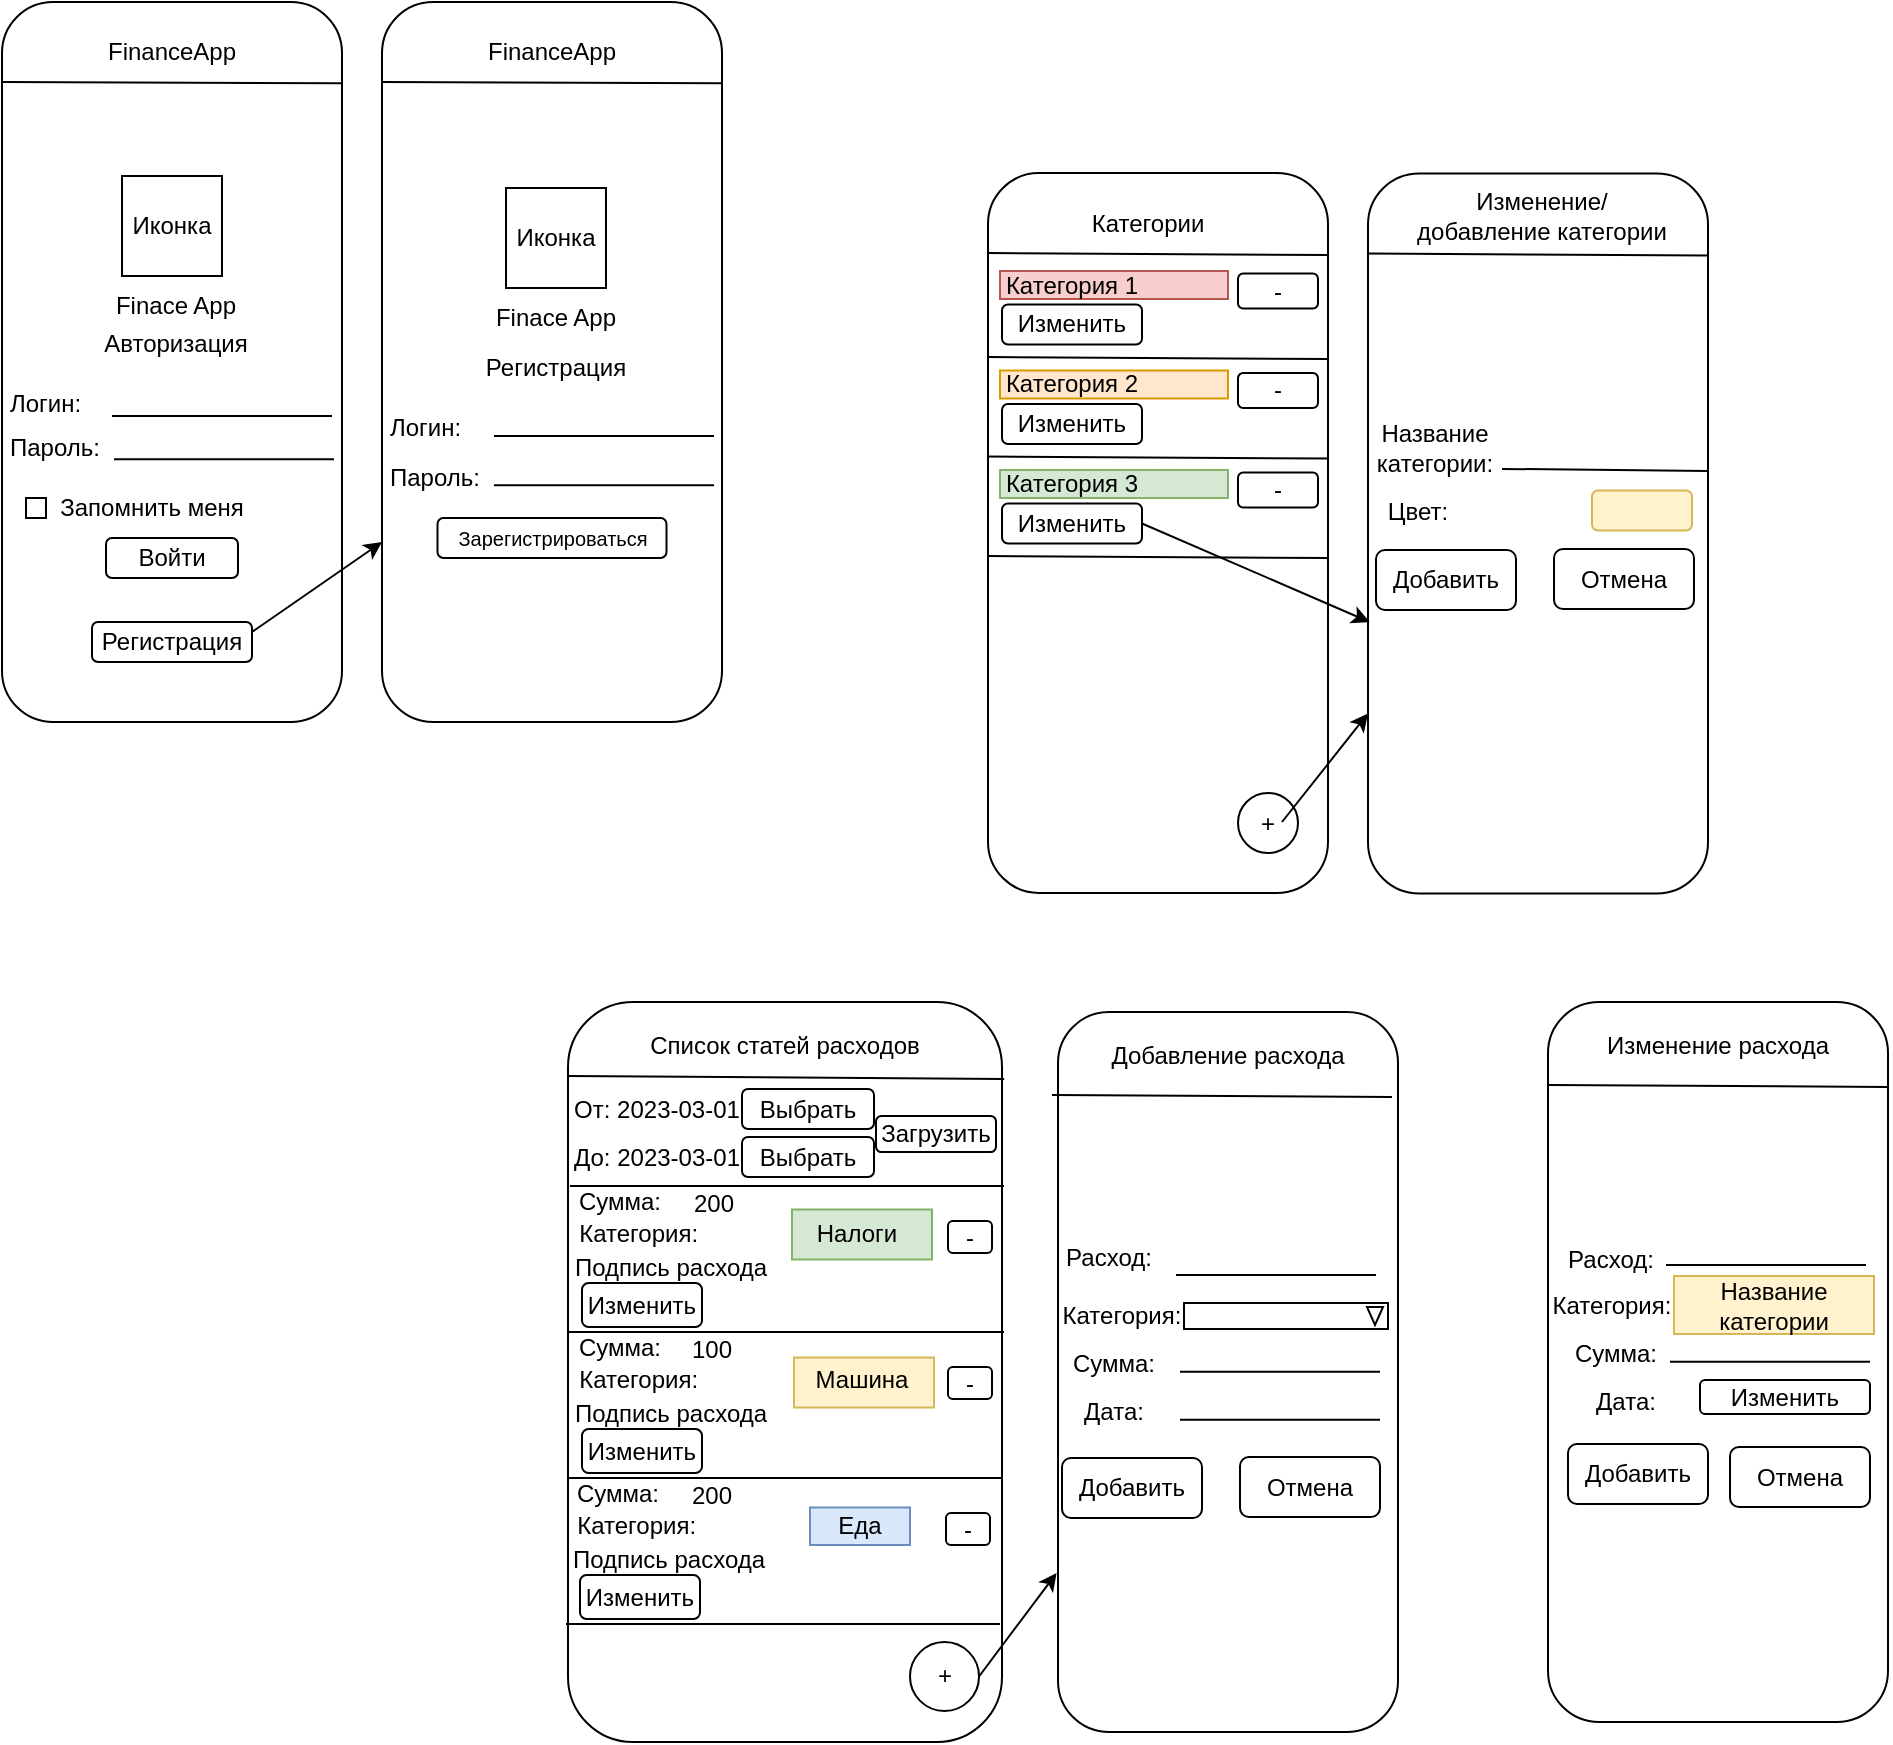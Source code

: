 <mxfile version="21.0.6" type="device"><diagram name="Страница 1" id="N5bdf9bOgJ2A8Zkyyaok"><mxGraphModel dx="1982" dy="639" grid="1" gridSize="10" guides="1" tooltips="1" connect="1" arrows="1" fold="1" page="1" pageScale="1" pageWidth="827" pageHeight="1169" math="0" shadow="0"><root><mxCell id="0"/><mxCell id="1" parent="0"/><mxCell id="gURE2mWZEyqp47Jh8NUl-1" value="" style="rounded=1;whiteSpace=wrap;html=1;" vertex="1" parent="1"><mxGeometry x="103" y="540" width="217" height="370" as="geometry"/></mxCell><mxCell id="gURE2mWZEyqp47Jh8NUl-40" value="" style="rounded=0;whiteSpace=wrap;html=1;fillColor=#fff2cc;strokeColor=#d6b656;" vertex="1" parent="1"><mxGeometry x="216" y="717.75" width="70" height="25" as="geometry"/></mxCell><mxCell id="gURE2mWZEyqp47Jh8NUl-19" value="" style="rounded=0;whiteSpace=wrap;html=1;fillColor=#d5e8d4;strokeColor=#82b366;" vertex="1" parent="1"><mxGeometry x="215" y="643.75" width="70" height="25" as="geometry"/></mxCell><mxCell id="RYYy67QemF9kEV3QlnQ8-1" value="" style="rounded=1;whiteSpace=wrap;html=1;" parent="1" vertex="1"><mxGeometry x="313" y="125.5" width="170" height="360" as="geometry"/></mxCell><mxCell id="RYYy67QemF9kEV3QlnQ8-12" value="" style="rounded=0;whiteSpace=wrap;html=1;fillColor=#f8cecc;strokeColor=#b85450;" parent="1" vertex="1"><mxGeometry x="319" y="174.5" width="114" height="14" as="geometry"/></mxCell><mxCell id="t5TqKyI0x6EcuGY_vw2v-1" value="" style="rounded=1;whiteSpace=wrap;html=1;" parent="1" vertex="1"><mxGeometry x="-180" y="40" width="170" height="360" as="geometry"/></mxCell><mxCell id="t5TqKyI0x6EcuGY_vw2v-2" value="" style="endArrow=none;html=1;rounded=0;exitX=1.001;exitY=0.113;exitDx=0;exitDy=0;exitPerimeter=0;" parent="1" source="t5TqKyI0x6EcuGY_vw2v-1" edge="1"><mxGeometry width="50" height="50" relative="1" as="geometry"><mxPoint x="-70" y="80" as="sourcePoint"/><mxPoint x="-180" y="80" as="targetPoint"/></mxGeometry></mxCell><mxCell id="t5TqKyI0x6EcuGY_vw2v-3" value="FinanceApp" style="text;html=1;strokeColor=none;fillColor=none;align=center;verticalAlign=middle;whiteSpace=wrap;rounded=0;" parent="1" vertex="1"><mxGeometry x="-125" y="50" width="60" height="30" as="geometry"/></mxCell><mxCell id="t5TqKyI0x6EcuGY_vw2v-4" value="" style="rounded=0;whiteSpace=wrap;html=1;" parent="1" vertex="1"><mxGeometry x="-120" y="127" width="50" height="50" as="geometry"/></mxCell><mxCell id="t5TqKyI0x6EcuGY_vw2v-5" value="Finace App" style="text;html=1;strokeColor=none;fillColor=none;align=center;verticalAlign=middle;whiteSpace=wrap;rounded=0;" parent="1" vertex="1"><mxGeometry x="-138" y="177" width="90" height="30" as="geometry"/></mxCell><mxCell id="t5TqKyI0x6EcuGY_vw2v-6" value="Авторизация" style="text;html=1;strokeColor=none;fillColor=none;align=center;verticalAlign=middle;whiteSpace=wrap;rounded=0;" parent="1" vertex="1"><mxGeometry x="-138" y="196" width="90" height="30" as="geometry"/></mxCell><mxCell id="t5TqKyI0x6EcuGY_vw2v-7" value="Логин:" style="text;html=1;strokeColor=none;fillColor=none;align=left;verticalAlign=middle;whiteSpace=wrap;rounded=0;" parent="1" vertex="1"><mxGeometry x="-178" y="226" width="60" height="30" as="geometry"/></mxCell><mxCell id="t5TqKyI0x6EcuGY_vw2v-8" value="Пароль:" style="text;html=1;strokeColor=none;fillColor=none;align=left;verticalAlign=middle;whiteSpace=wrap;rounded=0;" parent="1" vertex="1"><mxGeometry x="-178" y="248" width="60" height="30" as="geometry"/></mxCell><mxCell id="t5TqKyI0x6EcuGY_vw2v-9" value="" style="endArrow=none;html=1;rounded=0;" parent="1" edge="1"><mxGeometry width="50" height="50" relative="1" as="geometry"><mxPoint x="-124" y="268.66" as="sourcePoint"/><mxPoint x="-14" y="268.66" as="targetPoint"/></mxGeometry></mxCell><mxCell id="t5TqKyI0x6EcuGY_vw2v-10" value="" style="endArrow=none;html=1;rounded=0;" parent="1" edge="1"><mxGeometry width="50" height="50" relative="1" as="geometry"><mxPoint x="-125" y="247" as="sourcePoint"/><mxPoint x="-15" y="247" as="targetPoint"/></mxGeometry></mxCell><mxCell id="t5TqKyI0x6EcuGY_vw2v-11" value="" style="rounded=0;whiteSpace=wrap;html=1;" parent="1" vertex="1"><mxGeometry x="-168" y="288" width="10" height="10" as="geometry"/></mxCell><mxCell id="t5TqKyI0x6EcuGY_vw2v-12" value="Запомнить меня" style="text;html=1;align=center;verticalAlign=middle;whiteSpace=wrap;rounded=0;" parent="1" vertex="1"><mxGeometry x="-160" y="278" width="110" height="30" as="geometry"/></mxCell><mxCell id="t5TqKyI0x6EcuGY_vw2v-13" value="Войти" style="rounded=1;whiteSpace=wrap;html=1;" parent="1" vertex="1"><mxGeometry x="-128" y="308" width="66" height="20" as="geometry"/></mxCell><mxCell id="t5TqKyI0x6EcuGY_vw2v-14" value="Регистрация" style="rounded=1;whiteSpace=wrap;html=1;" parent="1" vertex="1"><mxGeometry x="-135" y="350" width="80" height="20" as="geometry"/></mxCell><mxCell id="t5TqKyI0x6EcuGY_vw2v-15" value="" style="rounded=1;whiteSpace=wrap;html=1;" parent="1" vertex="1"><mxGeometry x="10" y="40" width="170" height="360" as="geometry"/></mxCell><mxCell id="t5TqKyI0x6EcuGY_vw2v-16" value="" style="endArrow=none;html=1;rounded=0;exitX=1.001;exitY=0.113;exitDx=0;exitDy=0;exitPerimeter=0;" parent="1" source="t5TqKyI0x6EcuGY_vw2v-15" edge="1"><mxGeometry width="50" height="50" relative="1" as="geometry"><mxPoint x="120" y="80" as="sourcePoint"/><mxPoint x="10" y="80" as="targetPoint"/></mxGeometry></mxCell><mxCell id="t5TqKyI0x6EcuGY_vw2v-17" value="FinanceApp" style="text;html=1;strokeColor=none;fillColor=none;align=center;verticalAlign=middle;whiteSpace=wrap;rounded=0;" parent="1" vertex="1"><mxGeometry x="65" y="50" width="60" height="30" as="geometry"/></mxCell><mxCell id="t5TqKyI0x6EcuGY_vw2v-18" value="" style="rounded=0;whiteSpace=wrap;html=1;" parent="1" vertex="1"><mxGeometry x="72" y="133" width="50" height="50" as="geometry"/></mxCell><mxCell id="t5TqKyI0x6EcuGY_vw2v-19" value="Finace App" style="text;html=1;strokeColor=none;fillColor=none;align=center;verticalAlign=middle;whiteSpace=wrap;rounded=0;" parent="1" vertex="1"><mxGeometry x="52" y="183" width="90" height="30" as="geometry"/></mxCell><mxCell id="t5TqKyI0x6EcuGY_vw2v-20" value="Регистрация" style="text;html=1;strokeColor=none;fillColor=none;align=center;verticalAlign=middle;whiteSpace=wrap;rounded=0;" parent="1" vertex="1"><mxGeometry x="52" y="208" width="90" height="30" as="geometry"/></mxCell><mxCell id="t5TqKyI0x6EcuGY_vw2v-21" value="Логин:" style="text;html=1;strokeColor=none;fillColor=none;align=left;verticalAlign=middle;whiteSpace=wrap;rounded=0;" parent="1" vertex="1"><mxGeometry x="12" y="238" width="60" height="30" as="geometry"/></mxCell><mxCell id="t5TqKyI0x6EcuGY_vw2v-22" value="Пароль:" style="text;html=1;strokeColor=none;fillColor=none;align=left;verticalAlign=middle;whiteSpace=wrap;rounded=0;" parent="1" vertex="1"><mxGeometry x="12" y="263" width="60" height="30" as="geometry"/></mxCell><mxCell id="t5TqKyI0x6EcuGY_vw2v-23" value="" style="endArrow=none;html=1;rounded=0;" parent="1" edge="1"><mxGeometry width="50" height="50" relative="1" as="geometry"><mxPoint x="66" y="281.66" as="sourcePoint"/><mxPoint x="176" y="281.66" as="targetPoint"/></mxGeometry></mxCell><mxCell id="t5TqKyI0x6EcuGY_vw2v-24" value="" style="endArrow=none;html=1;rounded=0;" parent="1" edge="1"><mxGeometry width="50" height="50" relative="1" as="geometry"><mxPoint x="66" y="257" as="sourcePoint"/><mxPoint x="176" y="257" as="targetPoint"/></mxGeometry></mxCell><mxCell id="t5TqKyI0x6EcuGY_vw2v-27" value="&lt;font style=&quot;font-size: 10px;&quot;&gt;Зарегистрироваться&lt;/font&gt;" style="rounded=1;whiteSpace=wrap;html=1;" parent="1" vertex="1"><mxGeometry x="37.75" y="298" width="114.5" height="20" as="geometry"/></mxCell><mxCell id="RYYy67QemF9kEV3QlnQ8-2" value="" style="endArrow=none;html=1;rounded=0;exitX=1.001;exitY=0.113;exitDx=0;exitDy=0;exitPerimeter=0;" parent="1" edge="1"><mxGeometry width="50" height="50" relative="1" as="geometry"><mxPoint x="483" y="166.5" as="sourcePoint"/><mxPoint x="313" y="165.5" as="targetPoint"/></mxGeometry></mxCell><mxCell id="RYYy67QemF9kEV3QlnQ8-3" value="Категории" style="text;html=1;strokeColor=none;fillColor=none;align=center;verticalAlign=middle;whiteSpace=wrap;rounded=0;" parent="1" vertex="1"><mxGeometry x="363" y="135.5" width="60" height="30" as="geometry"/></mxCell><mxCell id="RYYy67QemF9kEV3QlnQ8-5" value="" style="endArrow=none;html=1;rounded=0;exitX=1.001;exitY=0.113;exitDx=0;exitDy=0;exitPerimeter=0;" parent="1" edge="1"><mxGeometry width="50" height="50" relative="1" as="geometry"><mxPoint x="483" y="218.5" as="sourcePoint"/><mxPoint x="313" y="217.5" as="targetPoint"/></mxGeometry></mxCell><mxCell id="RYYy67QemF9kEV3QlnQ8-9" value="Категория 1" style="text;html=1;strokeColor=none;fillColor=none;align=center;verticalAlign=middle;whiteSpace=wrap;rounded=0;" parent="1" vertex="1"><mxGeometry x="315" y="161.5" width="80" height="40" as="geometry"/></mxCell><mxCell id="RYYy67QemF9kEV3QlnQ8-10" value="-" style="rounded=1;whiteSpace=wrap;html=1;" parent="1" vertex="1"><mxGeometry x="438" y="175.75" width="40" height="17.5" as="geometry"/></mxCell><mxCell id="RYYy67QemF9kEV3QlnQ8-11" value="Изменить" style="rounded=1;whiteSpace=wrap;html=1;" parent="1" vertex="1"><mxGeometry x="320" y="191.25" width="70" height="20" as="geometry"/></mxCell><mxCell id="RYYy67QemF9kEV3QlnQ8-13" value="" style="rounded=0;whiteSpace=wrap;html=1;fillColor=#ffe6cc;strokeColor=#d79b00;" parent="1" vertex="1"><mxGeometry x="319" y="224.25" width="114" height="14" as="geometry"/></mxCell><mxCell id="RYYy67QemF9kEV3QlnQ8-14" value="" style="endArrow=none;html=1;rounded=0;exitX=1.001;exitY=0.113;exitDx=0;exitDy=0;exitPerimeter=0;" parent="1" edge="1"><mxGeometry width="50" height="50" relative="1" as="geometry"><mxPoint x="483" y="268.25" as="sourcePoint"/><mxPoint x="313" y="267.25" as="targetPoint"/></mxGeometry></mxCell><mxCell id="RYYy67QemF9kEV3QlnQ8-15" value="Категория 2" style="text;html=1;strokeColor=none;fillColor=none;align=center;verticalAlign=middle;whiteSpace=wrap;rounded=0;" parent="1" vertex="1"><mxGeometry x="315" y="211.25" width="80" height="40" as="geometry"/></mxCell><mxCell id="RYYy67QemF9kEV3QlnQ8-16" value="-" style="rounded=1;whiteSpace=wrap;html=1;" parent="1" vertex="1"><mxGeometry x="438" y="225.5" width="40" height="17.5" as="geometry"/></mxCell><mxCell id="RYYy67QemF9kEV3QlnQ8-17" value="Изменить" style="rounded=1;whiteSpace=wrap;html=1;" parent="1" vertex="1"><mxGeometry x="320" y="241" width="70" height="20" as="geometry"/></mxCell><mxCell id="RYYy67QemF9kEV3QlnQ8-18" value="" style="rounded=0;whiteSpace=wrap;html=1;fillColor=#d5e8d4;strokeColor=#82b366;" parent="1" vertex="1"><mxGeometry x="319" y="274" width="114" height="14" as="geometry"/></mxCell><mxCell id="RYYy67QemF9kEV3QlnQ8-19" value="" style="endArrow=none;html=1;rounded=0;exitX=1.001;exitY=0.113;exitDx=0;exitDy=0;exitPerimeter=0;" parent="1" edge="1"><mxGeometry width="50" height="50" relative="1" as="geometry"><mxPoint x="483" y="318" as="sourcePoint"/><mxPoint x="313" y="317" as="targetPoint"/></mxGeometry></mxCell><mxCell id="RYYy67QemF9kEV3QlnQ8-20" value="Категория 3" style="text;html=1;strokeColor=none;fillColor=none;align=center;verticalAlign=middle;whiteSpace=wrap;rounded=0;" parent="1" vertex="1"><mxGeometry x="315" y="261" width="80" height="40" as="geometry"/></mxCell><mxCell id="RYYy67QemF9kEV3QlnQ8-21" value="-" style="rounded=1;whiteSpace=wrap;html=1;" parent="1" vertex="1"><mxGeometry x="438" y="275.25" width="40" height="17.5" as="geometry"/></mxCell><mxCell id="RYYy67QemF9kEV3QlnQ8-22" value="Изменить" style="rounded=1;whiteSpace=wrap;html=1;" parent="1" vertex="1"><mxGeometry x="320" y="290.75" width="70" height="20" as="geometry"/></mxCell><mxCell id="RYYy67QemF9kEV3QlnQ8-23" value="+" style="ellipse;whiteSpace=wrap;html=1;aspect=fixed;" parent="1" vertex="1"><mxGeometry x="438" y="435.5" width="30" height="30" as="geometry"/></mxCell><mxCell id="RYYy67QemF9kEV3QlnQ8-24" value="" style="rounded=1;whiteSpace=wrap;html=1;" parent="1" vertex="1"><mxGeometry x="503" y="125.75" width="170" height="360" as="geometry"/></mxCell><mxCell id="RYYy67QemF9kEV3QlnQ8-25" value="Изменение/добавление категории" style="text;html=1;strokeColor=none;fillColor=none;align=center;verticalAlign=middle;whiteSpace=wrap;rounded=0;" parent="1" vertex="1"><mxGeometry x="525" y="131.75" width="130" height="30" as="geometry"/></mxCell><mxCell id="RYYy67QemF9kEV3QlnQ8-26" value="" style="endArrow=none;html=1;rounded=0;exitX=1.001;exitY=0.113;exitDx=0;exitDy=0;exitPerimeter=0;" parent="1" edge="1"><mxGeometry width="50" height="50" relative="1" as="geometry"><mxPoint x="673" y="166.75" as="sourcePoint"/><mxPoint x="503" y="165.75" as="targetPoint"/></mxGeometry></mxCell><mxCell id="RYYy67QemF9kEV3QlnQ8-27" value="Название категории:" style="text;html=1;strokeColor=none;fillColor=none;align=center;verticalAlign=middle;whiteSpace=wrap;rounded=0;" parent="1" vertex="1"><mxGeometry x="503" y="243.25" width="67" height="40.25" as="geometry"/></mxCell><mxCell id="RYYy67QemF9kEV3QlnQ8-28" value="" style="endArrow=none;html=1;rounded=0;entryX=1;entryY=0.75;entryDx=0;entryDy=0;" parent="1" target="RYYy67QemF9kEV3QlnQ8-27" edge="1"><mxGeometry width="50" height="50" relative="1" as="geometry"><mxPoint x="673" y="274.5" as="sourcePoint"/><mxPoint x="596" y="274.25" as="targetPoint"/></mxGeometry></mxCell><mxCell id="RYYy67QemF9kEV3QlnQ8-29" value="Цвет:" style="text;html=1;strokeColor=none;fillColor=none;align=center;verticalAlign=middle;whiteSpace=wrap;rounded=0;" parent="1" vertex="1"><mxGeometry x="498" y="279.5" width="60" height="30" as="geometry"/></mxCell><mxCell id="RYYy67QemF9kEV3QlnQ8-30" value="" style="rounded=1;whiteSpace=wrap;html=1;fillColor=#fff2cc;strokeColor=#d6b656;" parent="1" vertex="1"><mxGeometry x="615" y="284.25" width="50" height="20" as="geometry"/></mxCell><mxCell id="RYYy67QemF9kEV3QlnQ8-31" value="Добавить" style="rounded=1;whiteSpace=wrap;html=1;" parent="1" vertex="1"><mxGeometry x="507" y="314" width="70" height="30" as="geometry"/></mxCell><mxCell id="RYYy67QemF9kEV3QlnQ8-32" value="Отмена" style="rounded=1;whiteSpace=wrap;html=1;" parent="1" vertex="1"><mxGeometry x="596" y="313.5" width="70" height="30" as="geometry"/></mxCell><mxCell id="RYYy67QemF9kEV3QlnQ8-33" value="" style="rounded=1;whiteSpace=wrap;html=1;" parent="1" vertex="1"><mxGeometry x="348" y="545" width="170" height="360" as="geometry"/></mxCell><mxCell id="RYYy67QemF9kEV3QlnQ8-34" value="Добавление расхода" style="text;html=1;strokeColor=none;fillColor=none;align=center;verticalAlign=middle;whiteSpace=wrap;rounded=0;" parent="1" vertex="1"><mxGeometry x="368" y="552" width="130" height="30" as="geometry"/></mxCell><mxCell id="RYYy67QemF9kEV3QlnQ8-35" value="" style="endArrow=none;html=1;rounded=0;exitX=1.001;exitY=0.113;exitDx=0;exitDy=0;exitPerimeter=0;" parent="1" edge="1"><mxGeometry width="50" height="50" relative="1" as="geometry"><mxPoint x="515" y="587.5" as="sourcePoint"/><mxPoint x="345" y="586.5" as="targetPoint"/></mxGeometry></mxCell><mxCell id="RYYy67QemF9kEV3QlnQ8-36" value="Расход:" style="text;html=1;strokeColor=none;fillColor=none;align=center;verticalAlign=middle;whiteSpace=wrap;rounded=0;" parent="1" vertex="1"><mxGeometry x="340" y="659.5" width="67" height="17" as="geometry"/></mxCell><mxCell id="RYYy67QemF9kEV3QlnQ8-37" value="" style="endArrow=none;html=1;rounded=0;" parent="1" edge="1"><mxGeometry width="50" height="50" relative="1" as="geometry"><mxPoint x="507" y="676.5" as="sourcePoint"/><mxPoint x="407" y="676.5" as="targetPoint"/></mxGeometry></mxCell><mxCell id="RYYy67QemF9kEV3QlnQ8-38" value="Категория:" style="text;html=1;strokeColor=none;fillColor=none;align=center;verticalAlign=middle;whiteSpace=wrap;rounded=0;" parent="1" vertex="1"><mxGeometry x="349" y="688" width="62" height="17" as="geometry"/></mxCell><mxCell id="RYYy67QemF9kEV3QlnQ8-39" value="" style="rounded=0;whiteSpace=wrap;html=1;" parent="1" vertex="1"><mxGeometry x="411" y="690.5" width="102" height="13" as="geometry"/></mxCell><mxCell id="RYYy67QemF9kEV3QlnQ8-40" value="" style="triangle;whiteSpace=wrap;html=1;rotation=90;" parent="1" vertex="1"><mxGeometry x="502" y="693" width="9" height="8" as="geometry"/></mxCell><mxCell id="RYYy67QemF9kEV3QlnQ8-43" value="Сумма:" style="text;html=1;strokeColor=none;fillColor=none;align=center;verticalAlign=middle;whiteSpace=wrap;rounded=0;" parent="1" vertex="1"><mxGeometry x="345" y="712" width="62" height="17" as="geometry"/></mxCell><mxCell id="RYYy67QemF9kEV3QlnQ8-44" value="" style="endArrow=none;html=1;rounded=0;" parent="1" edge="1"><mxGeometry width="50" height="50" relative="1" as="geometry"><mxPoint x="509" y="724.86" as="sourcePoint"/><mxPoint x="409" y="724.86" as="targetPoint"/></mxGeometry></mxCell><mxCell id="RYYy67QemF9kEV3QlnQ8-45" value="Дата:" style="text;html=1;strokeColor=none;fillColor=none;align=center;verticalAlign=middle;whiteSpace=wrap;rounded=0;" parent="1" vertex="1"><mxGeometry x="345" y="736" width="62" height="17" as="geometry"/></mxCell><mxCell id="RYYy67QemF9kEV3QlnQ8-46" value="" style="endArrow=none;html=1;rounded=0;" parent="1" edge="1"><mxGeometry width="50" height="50" relative="1" as="geometry"><mxPoint x="509" y="748.86" as="sourcePoint"/><mxPoint x="409" y="748.86" as="targetPoint"/></mxGeometry></mxCell><mxCell id="RYYy67QemF9kEV3QlnQ8-47" value="Добавить" style="rounded=1;whiteSpace=wrap;html=1;" parent="1" vertex="1"><mxGeometry x="350" y="768" width="70" height="30" as="geometry"/></mxCell><mxCell id="RYYy67QemF9kEV3QlnQ8-48" value="Отмена" style="rounded=1;whiteSpace=wrap;html=1;" parent="1" vertex="1"><mxGeometry x="439" y="767.5" width="70" height="30" as="geometry"/></mxCell><mxCell id="0YT-ft4RdG8SIX97xq---1" value="Иконка" style="text;html=1;strokeColor=none;fillColor=none;align=center;verticalAlign=middle;whiteSpace=wrap;rounded=0;" parent="1" vertex="1"><mxGeometry x="-125" y="137" width="60" height="30" as="geometry"/></mxCell><mxCell id="0YT-ft4RdG8SIX97xq---2" value="Иконка" style="text;html=1;strokeColor=none;fillColor=none;align=center;verticalAlign=middle;whiteSpace=wrap;rounded=0;" parent="1" vertex="1"><mxGeometry x="67" y="143" width="60" height="30" as="geometry"/></mxCell><mxCell id="0YT-ft4RdG8SIX97xq---3" value="" style="endArrow=classic;html=1;rounded=0;entryX=0;entryY=0.75;entryDx=0;entryDy=0;exitX=1;exitY=0.25;exitDx=0;exitDy=0;" parent="1" source="t5TqKyI0x6EcuGY_vw2v-14" target="t5TqKyI0x6EcuGY_vw2v-15" edge="1"><mxGeometry width="50" height="50" relative="1" as="geometry"><mxPoint x="-80" y="370" as="sourcePoint"/><mxPoint x="-30" y="320" as="targetPoint"/></mxGeometry></mxCell><mxCell id="0YT-ft4RdG8SIX97xq---4" value="" style="endArrow=classic;html=1;rounded=0;entryX=0;entryY=0.75;entryDx=0;entryDy=0;" parent="1" target="RYYy67QemF9kEV3QlnQ8-24" edge="1"><mxGeometry width="50" height="50" relative="1" as="geometry"><mxPoint x="460" y="450" as="sourcePoint"/><mxPoint x="510" y="400" as="targetPoint"/></mxGeometry></mxCell><mxCell id="0YT-ft4RdG8SIX97xq---5" value="" style="endArrow=classic;html=1;rounded=0;entryX=0.005;entryY=0.623;entryDx=0;entryDy=0;entryPerimeter=0;exitX=1;exitY=0.5;exitDx=0;exitDy=0;" parent="1" source="RYYy67QemF9kEV3QlnQ8-22" target="RYYy67QemF9kEV3QlnQ8-24" edge="1"><mxGeometry width="50" height="50" relative="1" as="geometry"><mxPoint x="370" y="300" as="sourcePoint"/><mxPoint x="420" y="250" as="targetPoint"/></mxGeometry></mxCell><mxCell id="gURE2mWZEyqp47Jh8NUl-2" value="Список статей расходов" style="text;html=1;strokeColor=none;fillColor=none;align=center;verticalAlign=middle;whiteSpace=wrap;rounded=0;" vertex="1" parent="1"><mxGeometry x="138" y="547" width="147" height="30" as="geometry"/></mxCell><mxCell id="gURE2mWZEyqp47Jh8NUl-3" value="" style="endArrow=none;html=1;rounded=0;exitX=1.005;exitY=0.104;exitDx=0;exitDy=0;exitPerimeter=0;" edge="1" parent="1" source="gURE2mWZEyqp47Jh8NUl-1"><mxGeometry width="50" height="50" relative="1" as="geometry"><mxPoint x="273" y="578" as="sourcePoint"/><mxPoint x="103" y="577" as="targetPoint"/></mxGeometry></mxCell><mxCell id="gURE2mWZEyqp47Jh8NUl-4" value="+" style="ellipse;whiteSpace=wrap;html=1;aspect=fixed;" vertex="1" parent="1"><mxGeometry x="274" y="860" width="34.5" height="34.5" as="geometry"/></mxCell><mxCell id="gURE2mWZEyqp47Jh8NUl-5" value="От: 2023-03-01" style="text;html=1;strokeColor=none;fillColor=none;align=center;verticalAlign=middle;whiteSpace=wrap;rounded=0;" vertex="1" parent="1"><mxGeometry x="99" y="586" width="97" height="15" as="geometry"/></mxCell><mxCell id="gURE2mWZEyqp47Jh8NUl-6" value="До: 2023-03-01" style="text;html=1;strokeColor=none;fillColor=none;align=center;verticalAlign=middle;whiteSpace=wrap;rounded=0;" vertex="1" parent="1"><mxGeometry x="99" y="610" width="97" height="15" as="geometry"/></mxCell><mxCell id="gURE2mWZEyqp47Jh8NUl-7" value="Выбрать" style="rounded=1;whiteSpace=wrap;html=1;" vertex="1" parent="1"><mxGeometry x="190" y="583.5" width="66" height="20" as="geometry"/></mxCell><mxCell id="gURE2mWZEyqp47Jh8NUl-8" value="Выбрать" style="rounded=1;whiteSpace=wrap;html=1;" vertex="1" parent="1"><mxGeometry x="190" y="607.5" width="66" height="20" as="geometry"/></mxCell><mxCell id="gURE2mWZEyqp47Jh8NUl-9" value="Загрузить" style="rounded=1;whiteSpace=wrap;html=1;" vertex="1" parent="1"><mxGeometry x="257" y="597" width="60" height="18" as="geometry"/></mxCell><mxCell id="gURE2mWZEyqp47Jh8NUl-10" value="Сумма:" style="text;html=1;strokeColor=none;fillColor=none;align=center;verticalAlign=middle;whiteSpace=wrap;rounded=0;" vertex="1" parent="1"><mxGeometry x="99" y="624.5" width="60" height="30" as="geometry"/></mxCell><mxCell id="gURE2mWZEyqp47Jh8NUl-11" value="" style="endArrow=none;html=1;rounded=0;" edge="1" parent="1"><mxGeometry width="50" height="50" relative="1" as="geometry"><mxPoint x="104" y="632" as="sourcePoint"/><mxPoint x="321" y="632" as="targetPoint"/></mxGeometry></mxCell><mxCell id="gURE2mWZEyqp47Jh8NUl-13" value="" style="endArrow=none;html=1;rounded=0;" edge="1" parent="1"><mxGeometry width="50" height="50" relative="1" as="geometry"><mxPoint x="103" y="705" as="sourcePoint"/><mxPoint x="320" y="705" as="targetPoint"/></mxGeometry></mxCell><mxCell id="gURE2mWZEyqp47Jh8NUl-14" value="200" style="text;html=1;strokeColor=none;fillColor=none;align=center;verticalAlign=middle;whiteSpace=wrap;rounded=0;" vertex="1" parent="1"><mxGeometry x="146.25" y="629.5" width="60" height="23.5" as="geometry"/></mxCell><mxCell id="gURE2mWZEyqp47Jh8NUl-15" value="Категория:&amp;nbsp;" style="text;html=1;strokeColor=none;fillColor=none;align=center;verticalAlign=middle;whiteSpace=wrap;rounded=0;" vertex="1" parent="1"><mxGeometry x="104" y="647" width="72" height="18.5" as="geometry"/></mxCell><mxCell id="gURE2mWZEyqp47Jh8NUl-16" value="-" style="rounded=1;whiteSpace=wrap;html=1;" vertex="1" parent="1"><mxGeometry x="293" y="649.5" width="22" height="16" as="geometry"/></mxCell><mxCell id="gURE2mWZEyqp47Jh8NUl-17" value="Налоги" style="text;html=1;strokeColor=none;fillColor=none;align=center;verticalAlign=middle;whiteSpace=wrap;rounded=0;" vertex="1" parent="1"><mxGeometry x="225" y="646.75" width="45" height="18.75" as="geometry"/></mxCell><mxCell id="gURE2mWZEyqp47Jh8NUl-20" value="Подпись расхода" style="text;html=1;strokeColor=none;fillColor=none;align=center;verticalAlign=middle;whiteSpace=wrap;rounded=0;" vertex="1" parent="1"><mxGeometry x="101" y="658" width="107" height="30" as="geometry"/></mxCell><mxCell id="gURE2mWZEyqp47Jh8NUl-21" value="Изменить" style="rounded=1;whiteSpace=wrap;html=1;" vertex="1" parent="1"><mxGeometry x="110" y="680.5" width="60" height="22" as="geometry"/></mxCell><mxCell id="gURE2mWZEyqp47Jh8NUl-22" value="Сумма:" style="text;html=1;strokeColor=none;fillColor=none;align=center;verticalAlign=middle;whiteSpace=wrap;rounded=0;" vertex="1" parent="1"><mxGeometry x="99" y="697.5" width="60" height="30" as="geometry"/></mxCell><mxCell id="gURE2mWZEyqp47Jh8NUl-23" value="" style="endArrow=none;html=1;rounded=0;" edge="1" parent="1"><mxGeometry width="50" height="50" relative="1" as="geometry"><mxPoint x="104" y="705" as="sourcePoint"/><mxPoint x="321" y="705" as="targetPoint"/></mxGeometry></mxCell><mxCell id="gURE2mWZEyqp47Jh8NUl-24" value="" style="endArrow=none;html=1;rounded=0;" edge="1" parent="1"><mxGeometry width="50" height="50" relative="1" as="geometry"><mxPoint x="103" y="778" as="sourcePoint"/><mxPoint x="320" y="778" as="targetPoint"/></mxGeometry></mxCell><mxCell id="gURE2mWZEyqp47Jh8NUl-25" value="100" style="text;html=1;strokeColor=none;fillColor=none;align=center;verticalAlign=middle;whiteSpace=wrap;rounded=0;" vertex="1" parent="1"><mxGeometry x="145.25" y="702.5" width="60" height="23.5" as="geometry"/></mxCell><mxCell id="gURE2mWZEyqp47Jh8NUl-26" value="Категория:&amp;nbsp;" style="text;html=1;strokeColor=none;fillColor=none;align=center;verticalAlign=middle;whiteSpace=wrap;rounded=0;" vertex="1" parent="1"><mxGeometry x="104" y="720" width="72" height="18.5" as="geometry"/></mxCell><mxCell id="gURE2mWZEyqp47Jh8NUl-27" value="-" style="rounded=1;whiteSpace=wrap;html=1;" vertex="1" parent="1"><mxGeometry x="293" y="722.5" width="22" height="16" as="geometry"/></mxCell><mxCell id="gURE2mWZEyqp47Jh8NUl-28" value="Машина" style="text;html=1;strokeColor=none;fillColor=none;align=center;verticalAlign=middle;whiteSpace=wrap;rounded=0;" vertex="1" parent="1"><mxGeometry x="225" y="719.75" width="50" height="18.75" as="geometry"/></mxCell><mxCell id="gURE2mWZEyqp47Jh8NUl-29" value="Подпись расхода" style="text;html=1;strokeColor=none;fillColor=none;align=center;verticalAlign=middle;whiteSpace=wrap;rounded=0;" vertex="1" parent="1"><mxGeometry x="101" y="731" width="107" height="30" as="geometry"/></mxCell><mxCell id="gURE2mWZEyqp47Jh8NUl-30" value="Изменить" style="rounded=1;whiteSpace=wrap;html=1;" vertex="1" parent="1"><mxGeometry x="110" y="753.5" width="60" height="22" as="geometry"/></mxCell><mxCell id="gURE2mWZEyqp47Jh8NUl-31" value="Сумма:" style="text;html=1;strokeColor=none;fillColor=none;align=center;verticalAlign=middle;whiteSpace=wrap;rounded=0;" vertex="1" parent="1"><mxGeometry x="98" y="770.5" width="60" height="30" as="geometry"/></mxCell><mxCell id="gURE2mWZEyqp47Jh8NUl-32" value="" style="endArrow=none;html=1;rounded=0;" edge="1" parent="1"><mxGeometry width="50" height="50" relative="1" as="geometry"><mxPoint x="103" y="778" as="sourcePoint"/><mxPoint x="320" y="778" as="targetPoint"/></mxGeometry></mxCell><mxCell id="gURE2mWZEyqp47Jh8NUl-33" value="" style="endArrow=none;html=1;rounded=0;" edge="1" parent="1"><mxGeometry width="50" height="50" relative="1" as="geometry"><mxPoint x="102" y="851" as="sourcePoint"/><mxPoint x="319" y="851" as="targetPoint"/></mxGeometry></mxCell><mxCell id="gURE2mWZEyqp47Jh8NUl-34" value="200" style="text;html=1;strokeColor=none;fillColor=none;align=center;verticalAlign=middle;whiteSpace=wrap;rounded=0;" vertex="1" parent="1"><mxGeometry x="145.25" y="775.5" width="60" height="23.5" as="geometry"/></mxCell><mxCell id="gURE2mWZEyqp47Jh8NUl-35" value="Категория:&amp;nbsp;" style="text;html=1;strokeColor=none;fillColor=none;align=center;verticalAlign=middle;whiteSpace=wrap;rounded=0;" vertex="1" parent="1"><mxGeometry x="103" y="793" width="72" height="18.5" as="geometry"/></mxCell><mxCell id="gURE2mWZEyqp47Jh8NUl-36" value="-" style="rounded=1;whiteSpace=wrap;html=1;" vertex="1" parent="1"><mxGeometry x="292" y="795.5" width="22" height="16" as="geometry"/></mxCell><mxCell id="gURE2mWZEyqp47Jh8NUl-37" value="Еда" style="text;html=1;strokeColor=#6c8ebf;fillColor=#dae8fc;align=center;verticalAlign=middle;whiteSpace=wrap;rounded=0;" vertex="1" parent="1"><mxGeometry x="224" y="792.75" width="50" height="18.75" as="geometry"/></mxCell><mxCell id="gURE2mWZEyqp47Jh8NUl-38" value="Подпись расхода" style="text;html=1;strokeColor=none;fillColor=none;align=center;verticalAlign=middle;whiteSpace=wrap;rounded=0;" vertex="1" parent="1"><mxGeometry x="100" y="804" width="107" height="30" as="geometry"/></mxCell><mxCell id="gURE2mWZEyqp47Jh8NUl-39" value="Изменить" style="rounded=1;whiteSpace=wrap;html=1;" vertex="1" parent="1"><mxGeometry x="109" y="826.5" width="60" height="22" as="geometry"/></mxCell><mxCell id="gURE2mWZEyqp47Jh8NUl-41" value="" style="endArrow=classic;html=1;rounded=0;entryX=-0.004;entryY=0.779;entryDx=0;entryDy=0;entryPerimeter=0;exitX=1;exitY=0.5;exitDx=0;exitDy=0;" edge="1" parent="1" source="gURE2mWZEyqp47Jh8NUl-4" target="RYYy67QemF9kEV3QlnQ8-33"><mxGeometry width="50" height="50" relative="1" as="geometry"><mxPoint x="300" y="890" as="sourcePoint"/><mxPoint x="350" y="840" as="targetPoint"/></mxGeometry></mxCell><mxCell id="gURE2mWZEyqp47Jh8NUl-70" value="" style="rounded=1;whiteSpace=wrap;html=1;" vertex="1" parent="1"><mxGeometry x="593" y="540" width="170" height="360" as="geometry"/></mxCell><mxCell id="gURE2mWZEyqp47Jh8NUl-71" value="Изменение расхода" style="text;html=1;strokeColor=none;fillColor=none;align=center;verticalAlign=middle;whiteSpace=wrap;rounded=0;" vertex="1" parent="1"><mxGeometry x="613" y="547" width="130" height="30" as="geometry"/></mxCell><mxCell id="gURE2mWZEyqp47Jh8NUl-72" value="" style="endArrow=none;html=1;rounded=0;exitX=1.001;exitY=0.113;exitDx=0;exitDy=0;exitPerimeter=0;" edge="1" parent="1"><mxGeometry width="50" height="50" relative="1" as="geometry"><mxPoint x="763" y="582.5" as="sourcePoint"/><mxPoint x="593" y="581.5" as="targetPoint"/></mxGeometry></mxCell><mxCell id="gURE2mWZEyqp47Jh8NUl-73" value="" style="endArrow=none;html=1;rounded=0;" edge="1" parent="1"><mxGeometry width="50" height="50" relative="1" as="geometry"><mxPoint x="752" y="671.5" as="sourcePoint"/><mxPoint x="652" y="671.5" as="targetPoint"/></mxGeometry></mxCell><mxCell id="gURE2mWZEyqp47Jh8NUl-74" value="Категория:" style="text;html=1;strokeColor=none;fillColor=none;align=center;verticalAlign=middle;whiteSpace=wrap;rounded=0;" vertex="1" parent="1"><mxGeometry x="594" y="683" width="62" height="17" as="geometry"/></mxCell><mxCell id="gURE2mWZEyqp47Jh8NUl-77" value="Сумма:" style="text;html=1;strokeColor=none;fillColor=none;align=center;verticalAlign=middle;whiteSpace=wrap;rounded=0;" vertex="1" parent="1"><mxGeometry x="596" y="707" width="62" height="17" as="geometry"/></mxCell><mxCell id="gURE2mWZEyqp47Jh8NUl-78" value="" style="endArrow=none;html=1;rounded=0;" edge="1" parent="1"><mxGeometry width="50" height="50" relative="1" as="geometry"><mxPoint x="754" y="719.86" as="sourcePoint"/><mxPoint x="654" y="719.86" as="targetPoint"/></mxGeometry></mxCell><mxCell id="gURE2mWZEyqp47Jh8NUl-79" value="Дата:" style="text;html=1;strokeColor=none;fillColor=none;align=center;verticalAlign=middle;whiteSpace=wrap;rounded=0;" vertex="1" parent="1"><mxGeometry x="601" y="731" width="62" height="17" as="geometry"/></mxCell><mxCell id="gURE2mWZEyqp47Jh8NUl-81" value="Изменить" style="rounded=1;whiteSpace=wrap;html=1;" vertex="1" parent="1"><mxGeometry x="669" y="729" width="85" height="17" as="geometry"/></mxCell><mxCell id="gURE2mWZEyqp47Jh8NUl-82" value="Отмена" style="rounded=1;whiteSpace=wrap;html=1;" vertex="1" parent="1"><mxGeometry x="684" y="762.5" width="70" height="30" as="geometry"/></mxCell><mxCell id="gURE2mWZEyqp47Jh8NUl-84" value="Название категории" style="rounded=0;whiteSpace=wrap;html=1;fillColor=#fff2cc;strokeColor=#d6b656;" vertex="1" parent="1"><mxGeometry x="656" y="677" width="100" height="29" as="geometry"/></mxCell><mxCell id="gURE2mWZEyqp47Jh8NUl-86" value="Добавить" style="rounded=1;whiteSpace=wrap;html=1;" vertex="1" parent="1"><mxGeometry x="603" y="761" width="70" height="30" as="geometry"/></mxCell><mxCell id="gURE2mWZEyqp47Jh8NUl-87" value="Расход:" style="text;html=1;strokeColor=none;fillColor=none;align=center;verticalAlign=middle;whiteSpace=wrap;rounded=0;" vertex="1" parent="1"><mxGeometry x="591" y="660" width="67" height="17" as="geometry"/></mxCell></root></mxGraphModel></diagram></mxfile>
